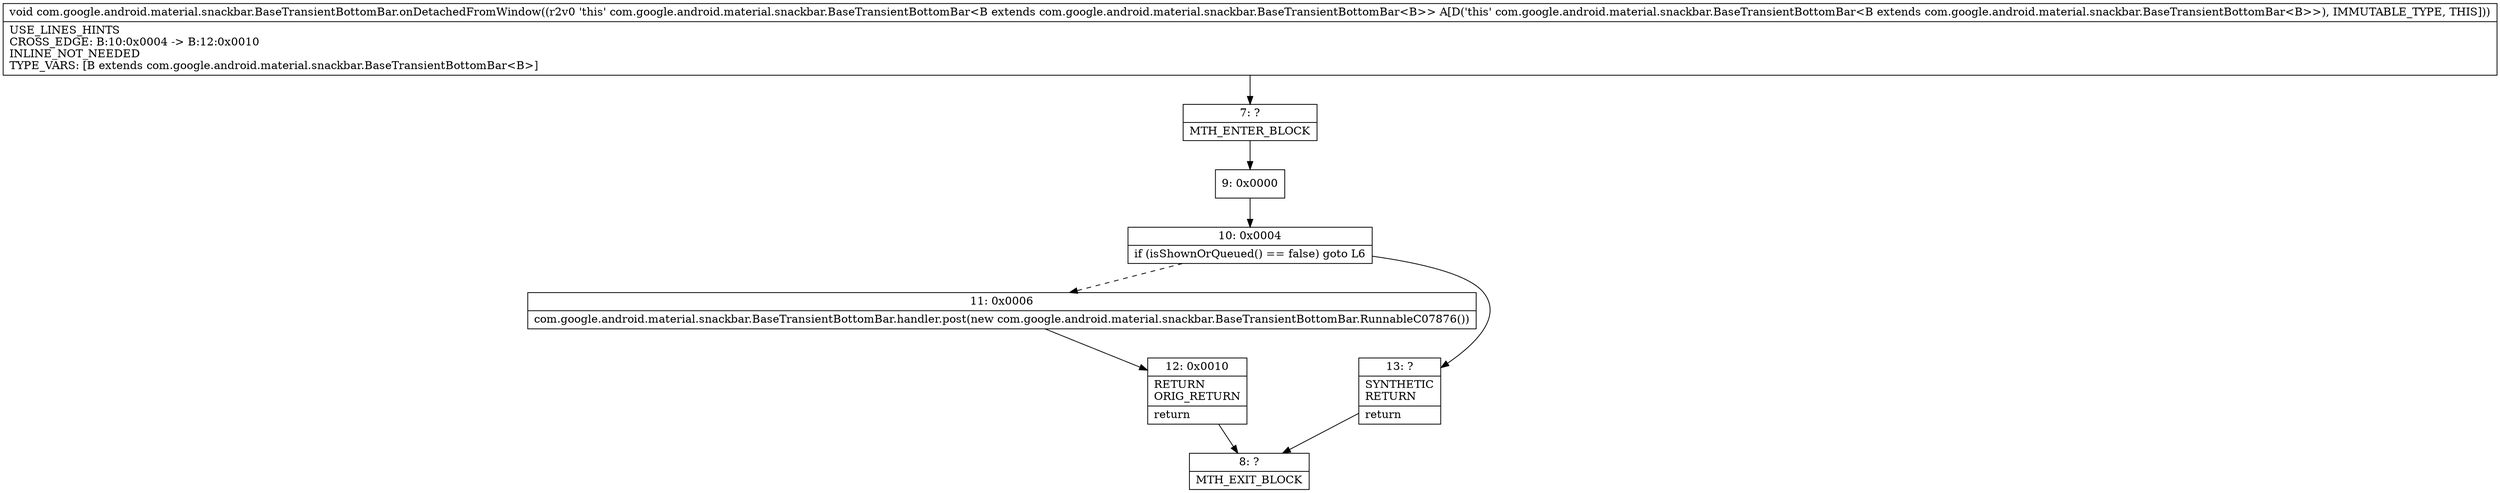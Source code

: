 digraph "CFG forcom.google.android.material.snackbar.BaseTransientBottomBar.onDetachedFromWindow()V" {
Node_7 [shape=record,label="{7\:\ ?|MTH_ENTER_BLOCK\l}"];
Node_9 [shape=record,label="{9\:\ 0x0000}"];
Node_10 [shape=record,label="{10\:\ 0x0004|if (isShownOrQueued() == false) goto L6\l}"];
Node_11 [shape=record,label="{11\:\ 0x0006|com.google.android.material.snackbar.BaseTransientBottomBar.handler.post(new com.google.android.material.snackbar.BaseTransientBottomBar.RunnableC07876())\l}"];
Node_12 [shape=record,label="{12\:\ 0x0010|RETURN\lORIG_RETURN\l|return\l}"];
Node_8 [shape=record,label="{8\:\ ?|MTH_EXIT_BLOCK\l}"];
Node_13 [shape=record,label="{13\:\ ?|SYNTHETIC\lRETURN\l|return\l}"];
MethodNode[shape=record,label="{void com.google.android.material.snackbar.BaseTransientBottomBar.onDetachedFromWindow((r2v0 'this' com.google.android.material.snackbar.BaseTransientBottomBar\<B extends com.google.android.material.snackbar.BaseTransientBottomBar\<B\>\> A[D('this' com.google.android.material.snackbar.BaseTransientBottomBar\<B extends com.google.android.material.snackbar.BaseTransientBottomBar\<B\>\>), IMMUTABLE_TYPE, THIS]))  | USE_LINES_HINTS\lCROSS_EDGE: B:10:0x0004 \-\> B:12:0x0010\lINLINE_NOT_NEEDED\lTYPE_VARS: [B extends com.google.android.material.snackbar.BaseTransientBottomBar\<B\>]\l}"];
MethodNode -> Node_7;Node_7 -> Node_9;
Node_9 -> Node_10;
Node_10 -> Node_11[style=dashed];
Node_10 -> Node_13;
Node_11 -> Node_12;
Node_12 -> Node_8;
Node_13 -> Node_8;
}

